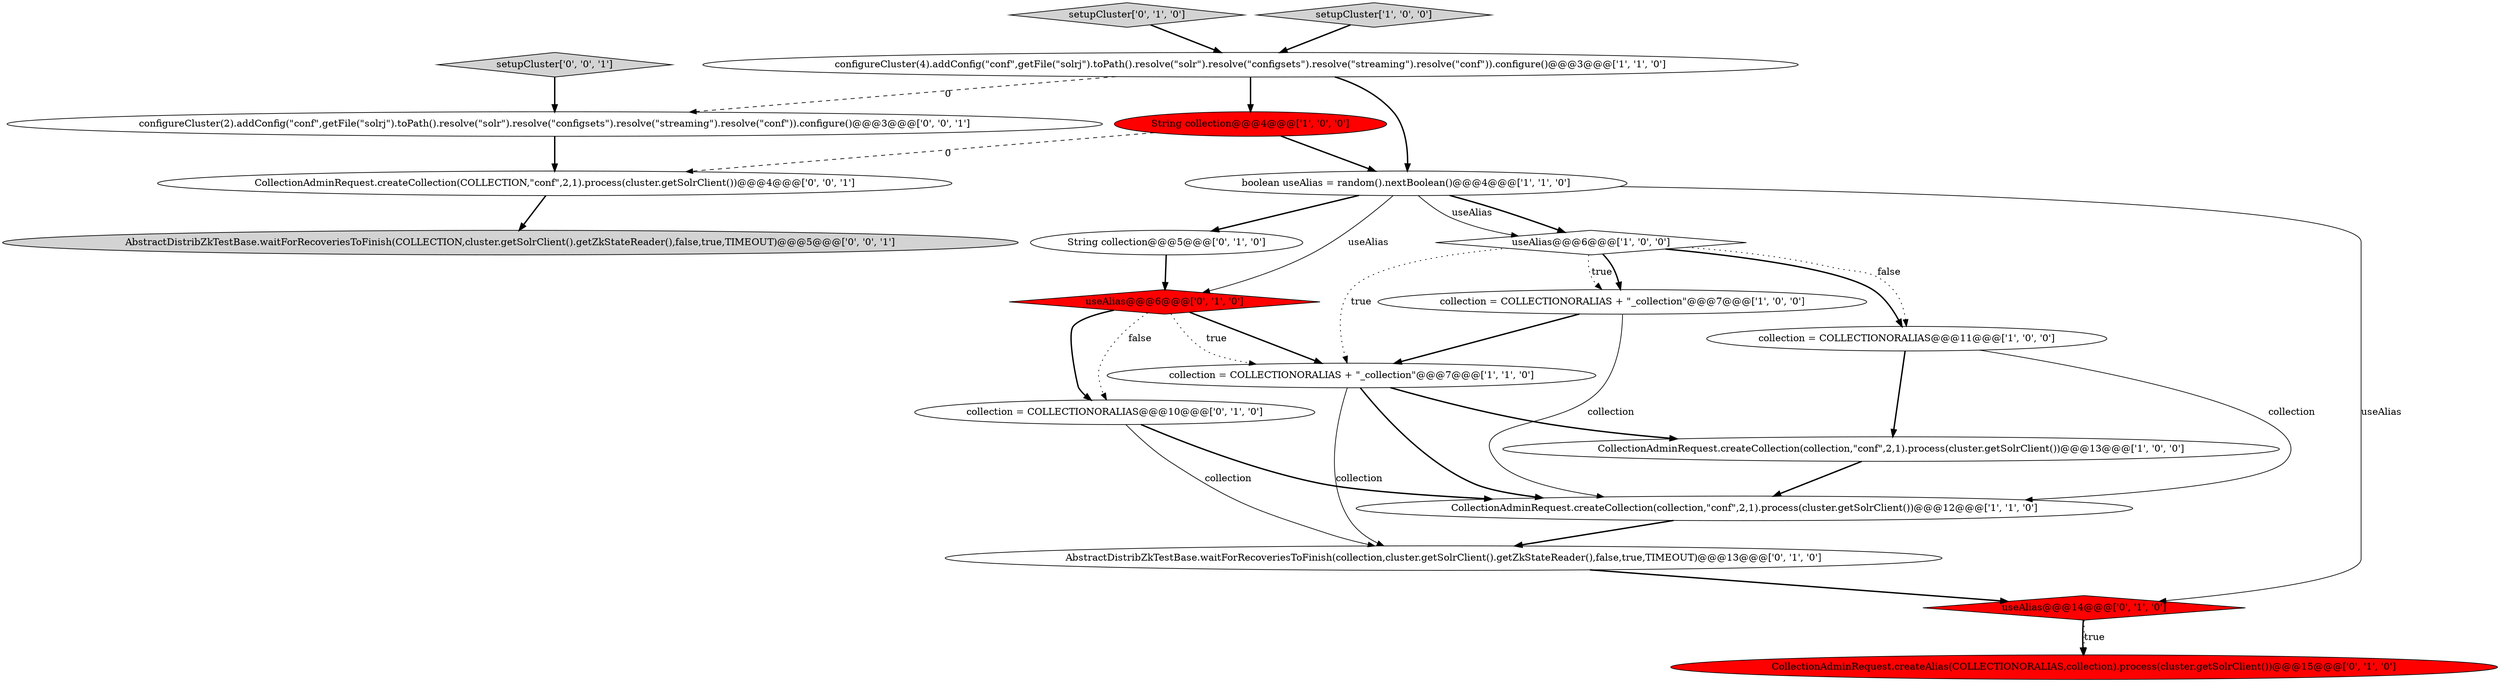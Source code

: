 digraph {
15 [style = filled, label = "useAlias@@@6@@@['0', '1', '0']", fillcolor = red, shape = diamond image = "AAA1AAABBB2BBB"];
7 [style = filled, label = "useAlias@@@6@@@['1', '0', '0']", fillcolor = white, shape = diamond image = "AAA0AAABBB1BBB"];
10 [style = filled, label = "String collection@@@5@@@['0', '1', '0']", fillcolor = white, shape = ellipse image = "AAA0AAABBB2BBB"];
11 [style = filled, label = "setupCluster['0', '1', '0']", fillcolor = lightgray, shape = diamond image = "AAA0AAABBB2BBB"];
12 [style = filled, label = "useAlias@@@14@@@['0', '1', '0']", fillcolor = red, shape = diamond image = "AAA1AAABBB2BBB"];
9 [style = filled, label = "collection = COLLECTIONORALIAS + \"_collection\"@@@7@@@['1', '0', '0']", fillcolor = white, shape = ellipse image = "AAA0AAABBB1BBB"];
17 [style = filled, label = "AbstractDistribZkTestBase.waitForRecoveriesToFinish(COLLECTION,cluster.getSolrClient().getZkStateReader(),false,true,TIMEOUT)@@@5@@@['0', '0', '1']", fillcolor = lightgray, shape = ellipse image = "AAA0AAABBB3BBB"];
16 [style = filled, label = "CollectionAdminRequest.createAlias(COLLECTIONORALIAS,collection).process(cluster.getSolrClient())@@@15@@@['0', '1', '0']", fillcolor = red, shape = ellipse image = "AAA1AAABBB2BBB"];
0 [style = filled, label = "boolean useAlias = random().nextBoolean()@@@4@@@['1', '1', '0']", fillcolor = white, shape = ellipse image = "AAA0AAABBB1BBB"];
1 [style = filled, label = "collection = COLLECTIONORALIAS@@@11@@@['1', '0', '0']", fillcolor = white, shape = ellipse image = "AAA0AAABBB1BBB"];
3 [style = filled, label = "configureCluster(4).addConfig(\"conf\",getFile(\"solrj\").toPath().resolve(\"solr\").resolve(\"configsets\").resolve(\"streaming\").resolve(\"conf\")).configure()@@@3@@@['1', '1', '0']", fillcolor = white, shape = ellipse image = "AAA0AAABBB1BBB"];
20 [style = filled, label = "setupCluster['0', '0', '1']", fillcolor = lightgray, shape = diamond image = "AAA0AAABBB3BBB"];
13 [style = filled, label = "collection = COLLECTIONORALIAS@@@10@@@['0', '1', '0']", fillcolor = white, shape = ellipse image = "AAA0AAABBB2BBB"];
6 [style = filled, label = "collection = COLLECTIONORALIAS + \"_collection\"@@@7@@@['1', '1', '0']", fillcolor = white, shape = ellipse image = "AAA0AAABBB1BBB"];
5 [style = filled, label = "CollectionAdminRequest.createCollection(collection,\"conf\",2,1).process(cluster.getSolrClient())@@@12@@@['1', '1', '0']", fillcolor = white, shape = ellipse image = "AAA0AAABBB1BBB"];
4 [style = filled, label = "CollectionAdminRequest.createCollection(collection,\"conf\",2,1).process(cluster.getSolrClient())@@@13@@@['1', '0', '0']", fillcolor = white, shape = ellipse image = "AAA0AAABBB1BBB"];
2 [style = filled, label = "String collection@@@4@@@['1', '0', '0']", fillcolor = red, shape = ellipse image = "AAA1AAABBB1BBB"];
8 [style = filled, label = "setupCluster['1', '0', '0']", fillcolor = lightgray, shape = diamond image = "AAA0AAABBB1BBB"];
18 [style = filled, label = "configureCluster(2).addConfig(\"conf\",getFile(\"solrj\").toPath().resolve(\"solr\").resolve(\"configsets\").resolve(\"streaming\").resolve(\"conf\")).configure()@@@3@@@['0', '0', '1']", fillcolor = white, shape = ellipse image = "AAA0AAABBB3BBB"];
14 [style = filled, label = "AbstractDistribZkTestBase.waitForRecoveriesToFinish(collection,cluster.getSolrClient().getZkStateReader(),false,true,TIMEOUT)@@@13@@@['0', '1', '0']", fillcolor = white, shape = ellipse image = "AAA0AAABBB2BBB"];
19 [style = filled, label = "CollectionAdminRequest.createCollection(COLLECTION,\"conf\",2,1).process(cluster.getSolrClient())@@@4@@@['0', '0', '1']", fillcolor = white, shape = ellipse image = "AAA0AAABBB3BBB"];
7->6 [style = dotted, label="true"];
1->4 [style = bold, label=""];
15->13 [style = bold, label=""];
2->19 [style = dashed, label="0"];
7->1 [style = bold, label=""];
10->15 [style = bold, label=""];
3->18 [style = dashed, label="0"];
8->3 [style = bold, label=""];
18->19 [style = bold, label=""];
0->7 [style = solid, label="useAlias"];
15->6 [style = bold, label=""];
12->16 [style = bold, label=""];
19->17 [style = bold, label=""];
5->14 [style = bold, label=""];
7->9 [style = dotted, label="true"];
0->15 [style = solid, label="useAlias"];
13->14 [style = solid, label="collection"];
3->0 [style = bold, label=""];
9->6 [style = bold, label=""];
0->7 [style = bold, label=""];
7->9 [style = bold, label=""];
20->18 [style = bold, label=""];
0->12 [style = solid, label="useAlias"];
6->4 [style = bold, label=""];
6->5 [style = bold, label=""];
6->14 [style = solid, label="collection"];
0->10 [style = bold, label=""];
2->0 [style = bold, label=""];
3->2 [style = bold, label=""];
12->16 [style = dotted, label="true"];
11->3 [style = bold, label=""];
9->5 [style = solid, label="collection"];
15->6 [style = dotted, label="true"];
14->12 [style = bold, label=""];
1->5 [style = solid, label="collection"];
13->5 [style = bold, label=""];
15->13 [style = dotted, label="false"];
7->1 [style = dotted, label="false"];
4->5 [style = bold, label=""];
}
